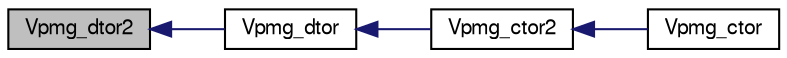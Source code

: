digraph "Vpmg_dtor2"
{
  edge [fontname="FreeSans",fontsize="10",labelfontname="FreeSans",labelfontsize="10"];
  node [fontname="FreeSans",fontsize="10",shape=record];
  rankdir="LR";
  Node1 [label="Vpmg_dtor2",height=0.2,width=0.4,color="black", fillcolor="grey75", style="filled" fontcolor="black"];
  Node1 -> Node2 [dir="back",color="midnightblue",fontsize="10",style="solid",fontname="FreeSans"];
  Node2 [label="Vpmg_dtor",height=0.2,width=0.4,color="black", fillcolor="white", style="filled",URL="$group___vpmg.html#ga1c87698f1d365aa7677f6b3ff64c9e8d",tooltip="Object destructor."];
  Node2 -> Node3 [dir="back",color="midnightblue",fontsize="10",style="solid",fontname="FreeSans"];
  Node3 [label="Vpmg_ctor2",height=0.2,width=0.4,color="black", fillcolor="white", style="filled",URL="$group___vpmg.html#ga44b9a21b48776d5d308a2de3c658f6a7",tooltip="FORTRAN stub constructor for the Vpmg class (uses previously-allocated memory)"];
  Node3 -> Node4 [dir="back",color="midnightblue",fontsize="10",style="solid",fontname="FreeSans"];
  Node4 [label="Vpmg_ctor",height=0.2,width=0.4,color="black", fillcolor="white", style="filled",URL="$group___vpmg.html#ga7e280e4beb3cd7dc7ddcf7dda904f481",tooltip="Constructor for the Vpmg class (allocates new memory)"];
}
